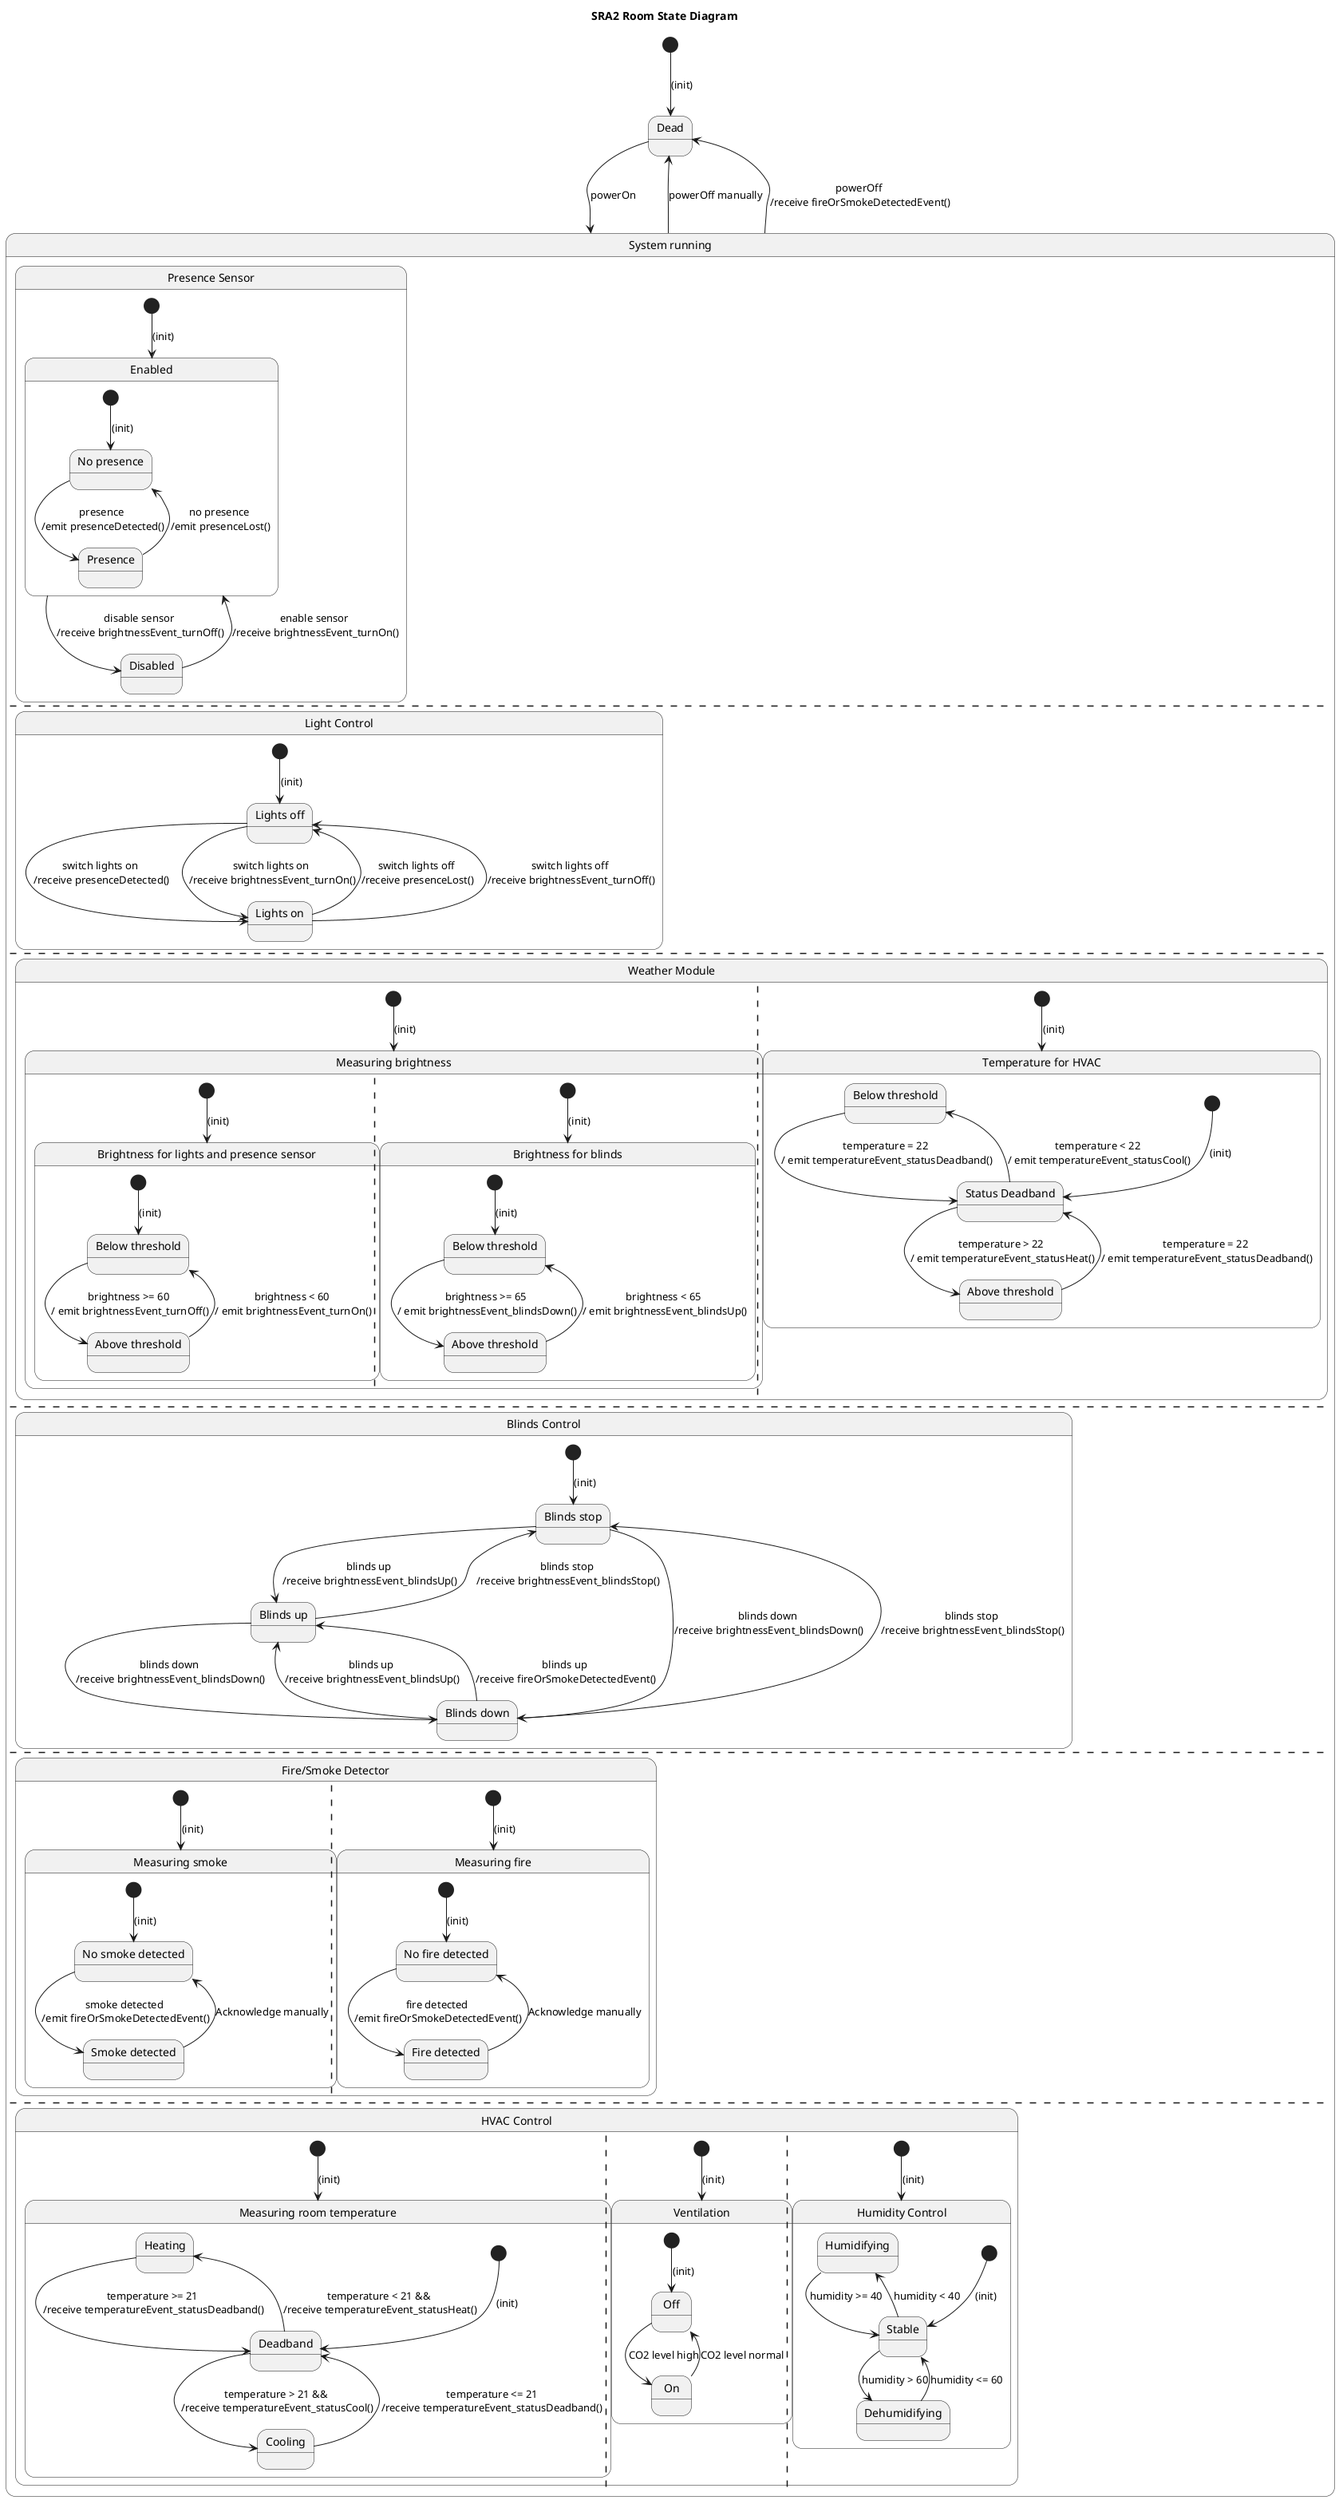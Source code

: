@startuml
title SRA2 Room State Diagram

state Dead
state "System running" as SR

[*] --> Dead: (init)
Dead --> SR : powerOn
SR --> Dead : powerOff manually
SR --> Dead : powerOff \n/receive fireOrSmokeDetectedEvent()

state SR {

  state "Presence Sensor" as PS {
     state "Enabled" as sensor_enabled {
      state "No presence" as no_presence
      state "Presence" as presence

      [*] --> no_presence : (init)

      no_presence --> presence : presence \n/emit presenceDetected()
      presence --> no_presence : no presence \n/emit presenceLost()
    }

    [*] --> sensor_enabled : (init)

    state "Disabled" as sensor_disabled
    sensor_disabled --> sensor_enabled : enable sensor \n/receive brightnessEvent_turnOn()
    sensor_enabled --> sensor_disabled : disable sensor \n/receive brightnessEvent_turnOff()
  }

  --

  state "Light Control" as LC {
    state "Lights off" as lights_off
    state "Lights on" as lights_on

    [*] --> lights_off : (init)
    lights_off --> lights_on : switch lights on \n/receive presenceDetected()
    lights_off --> lights_on : switch lights on \n/receive brightnessEvent_turnOn()
    lights_on --> lights_off : switch lights off \n/receive presenceLost()
    lights_on --> lights_off : switch lights off \n/receive brightnessEvent_turnOff()
  }

  --

  state "Weather Module" as WM {
    state "Measuring brightness" as measuring_brightness {
        state "Brightness for lights and presence sensor" as brightness_l_and_ps {
            state "Below threshold" as below_threshold_l_and_ps
            state "Above threshold" as above_threshold_l_and_ps

            [*] --> below_threshold_l_and_ps : (init)
            below_threshold_l_and_ps --> above_threshold_l_and_ps : brightness >= 60 \n/ emit brightnessEvent_turnOff()
            above_threshold_l_and_ps --> below_threshold_l_and_ps : brightness < 60 \n/ emit brightnessEvent_turnOn()
        }

        [*] --> brightness_l_and_ps : (init)

        ||

        state "Brightness for blinds" as brightness_blinds {
            state "Below threshold" as below_threshold_blinds
            state "Above threshold" as above_threshold_blinds

            [*] --> below_threshold_blinds : (init)
            below_threshold_blinds --> above_threshold_blinds : brightness >= 65 \n/ emit brightnessEvent_blindsDown()
            above_threshold_blinds --> below_threshold_blinds : brightness < 65 \n/ emit brightnessEvent_blindsUp()
        }

        [*] --> brightness_blinds : (init)
    }

    [*] --> measuring_brightness : (init)

    ||

    state "Temperature for HVAC" as temperature_hvac{
        state "Below threshold" as below_threshold_hvac
        state "Status Deadband" as equals_threshold_hvac
        state "Above threshold" as above_threshold_hvac

        [*] --> equals_threshold_hvac : (init)
        below_threshold_hvac --> equals_threshold_hvac : temperature = 22 \n/ emit temperatureEvent_statusDeadband()
        equals_threshold_hvac --> above_threshold_hvac : temperature > 22 \n/ emit temperatureEvent_statusHeat()
        equals_threshold_hvac --> below_threshold_hvac : temperature < 22 \n/ emit temperatureEvent_statusCool()
        above_threshold_hvac --> equals_threshold_hvac : temperature = 22 \n/ emit temperatureEvent_statusDeadband()

    }
    [*] --> temperature_hvac : (init)
  }

  --

  state "Blinds Control" as BC {
    state "Blinds stop" as blinds_stop
    state "Blinds up" as blinds_up
    state "Blinds down" as blinds_down

    [*] --> blinds_stop : (init)
    blinds_stop --> blinds_up : blinds up \n/receive brightnessEvent_blindsUp()
    blinds_stop --> blinds_down : blinds down \n/receive brightnessEvent_blindsDown()
    blinds_up --> blinds_stop : blinds stop \n/receive brightnessEvent_blindsStop()
    blinds_up --> blinds_down : blinds down \n/receive brightnessEvent_blindsDown()
    blinds_down --> blinds_stop : blinds stop \n/receive brightnessEvent_blindsStop()
    blinds_down --> blinds_up : blinds up \n/receive brightnessEvent_blindsUp()
    blinds_down --> blinds_up : blinds up \n/receive fireOrSmokeDetectedEvent()
  }

  --

  state "Fire/Smoke Detector" as FD {
    state "Measuring smoke" as measuring_smoke {
         state "No smoke detected" as no_smoke_detected
         state "Smoke detected" as smoke_detected

         [*] --> no_smoke_detected : (init)
         no_smoke_detected --> smoke_detected : smoke detected \n/emit fireOrSmokeDetectedEvent()
         smoke_detected --> no_smoke_detected : Acknowledge manually
    }

    [*] --> measuring_smoke : (init)

    ||

    state "Measuring fire" as measuring_fire {
         state "No fire detected" as no_fire_detected
         state "Fire detected" as fire_detected

         [*] --> no_fire_detected : (init)
         no_fire_detected --> fire_detected : fire detected \n/emit fireOrSmokeDetectedEvent()
         fire_detected --> no_fire_detected : Acknowledge manually
    }


    [*] --> measuring_fire : (init)
  }
--

  state "HVAC Control" as HVAC {

      state "Measuring room temperature" as measure_temp {
        state "Heating" as heating
        state "Cooling" as cooling
        state "Deadband" as deadband

        [*] --> deadband : (init)
        deadband --> heating : temperature < 21 && \n/receive temperatureEvent_statusHeat()
        deadband --> cooling : temperature > 21 && \n/receive temperatureEvent_statusCool()
        heating --> deadband : temperature >= 21 \n/receive temperatureEvent_statusDeadband()
        cooling --> deadband : temperature <= 21\n/receive temperatureEvent_statusDeadband()
      }
      [*] --> measure_temp : (init)

      ||

      state "Ventilation" as ventilation {
        state "Off" as vent_off
        state "On" as vent_on

        [*] --> vent_off : (init)
        vent_off --> vent_on : CO2 level high
        vent_on --> vent_off : CO2 level normal
      }
      [*] --> ventilation : (init)

      ||

      state "Humidity Control" as humidity_control {
        state "Humidifying" as humidifying
        state "Dehumidifying" as dehumidifying
        state "Stable" as humidity_stable

        [*] --> humidity_stable : (init)
        humidity_stable --> humidifying : humidity < 40
        humidity_stable --> dehumidifying : humidity > 60
        humidifying --> humidity_stable : humidity >= 40
        dehumidifying --> humidity_stable : humidity <= 60
      }
      [*] --> humidity_control : (init)
  }

}

@enduml



